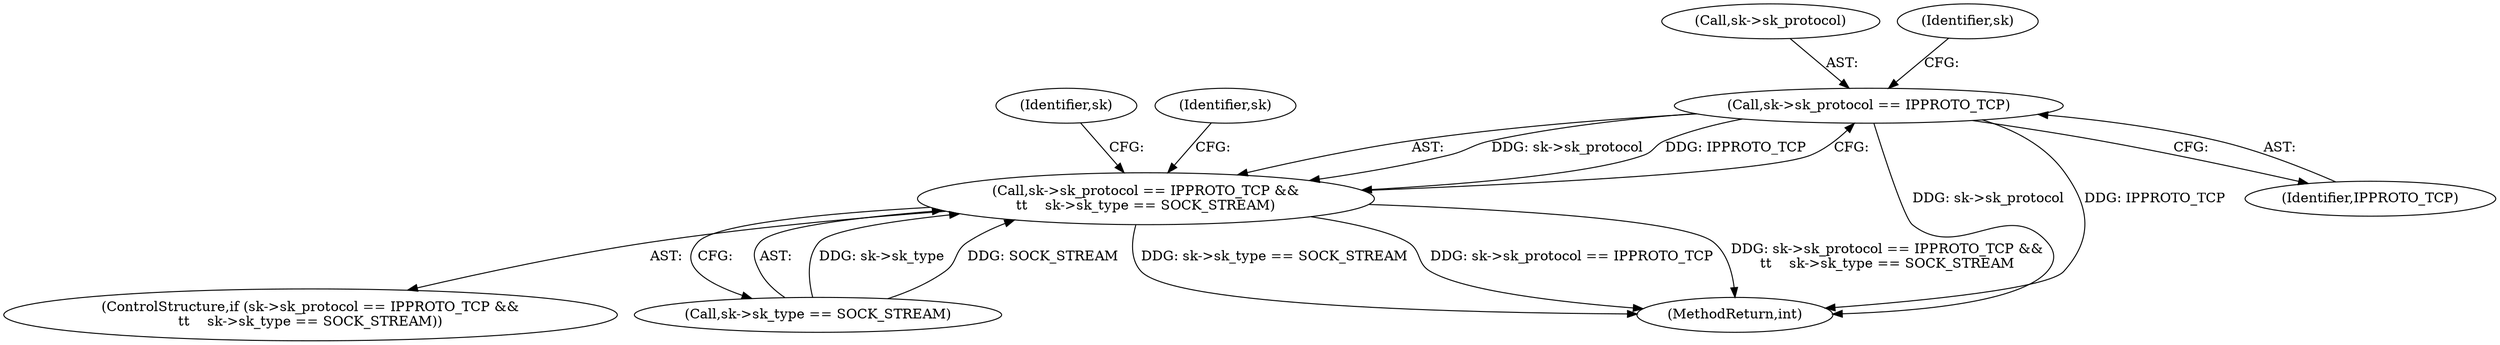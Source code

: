 digraph "0_linux_3e10986d1d698140747fcfc2761ec9cb64c1d582@pointer" {
"1000289" [label="(Call,sk->sk_protocol == IPPROTO_TCP)"];
"1000288" [label="(Call,sk->sk_protocol == IPPROTO_TCP &&\n\t\t    sk->sk_type == SOCK_STREAM)"];
"1000294" [label="(Call,sk->sk_type == SOCK_STREAM)"];
"1000289" [label="(Call,sk->sk_protocol == IPPROTO_TCP)"];
"1000300" [label="(Identifier,sk)"];
"1000303" [label="(Identifier,sk)"];
"1000287" [label="(ControlStructure,if (sk->sk_protocol == IPPROTO_TCP &&\n\t\t    sk->sk_type == SOCK_STREAM))"];
"1000288" [label="(Call,sk->sk_protocol == IPPROTO_TCP &&\n\t\t    sk->sk_type == SOCK_STREAM)"];
"1000668" [label="(MethodReturn,int)"];
"1000290" [label="(Call,sk->sk_protocol)"];
"1000293" [label="(Identifier,IPPROTO_TCP)"];
"1000296" [label="(Identifier,sk)"];
"1000289" -> "1000288"  [label="AST: "];
"1000289" -> "1000293"  [label="CFG: "];
"1000290" -> "1000289"  [label="AST: "];
"1000293" -> "1000289"  [label="AST: "];
"1000296" -> "1000289"  [label="CFG: "];
"1000288" -> "1000289"  [label="CFG: "];
"1000289" -> "1000668"  [label="DDG: sk->sk_protocol"];
"1000289" -> "1000668"  [label="DDG: IPPROTO_TCP"];
"1000289" -> "1000288"  [label="DDG: sk->sk_protocol"];
"1000289" -> "1000288"  [label="DDG: IPPROTO_TCP"];
"1000288" -> "1000287"  [label="AST: "];
"1000288" -> "1000294"  [label="CFG: "];
"1000294" -> "1000288"  [label="AST: "];
"1000300" -> "1000288"  [label="CFG: "];
"1000303" -> "1000288"  [label="CFG: "];
"1000288" -> "1000668"  [label="DDG: sk->sk_type == SOCK_STREAM"];
"1000288" -> "1000668"  [label="DDG: sk->sk_protocol == IPPROTO_TCP"];
"1000288" -> "1000668"  [label="DDG: sk->sk_protocol == IPPROTO_TCP &&\n\t\t    sk->sk_type == SOCK_STREAM"];
"1000294" -> "1000288"  [label="DDG: sk->sk_type"];
"1000294" -> "1000288"  [label="DDG: SOCK_STREAM"];
}
